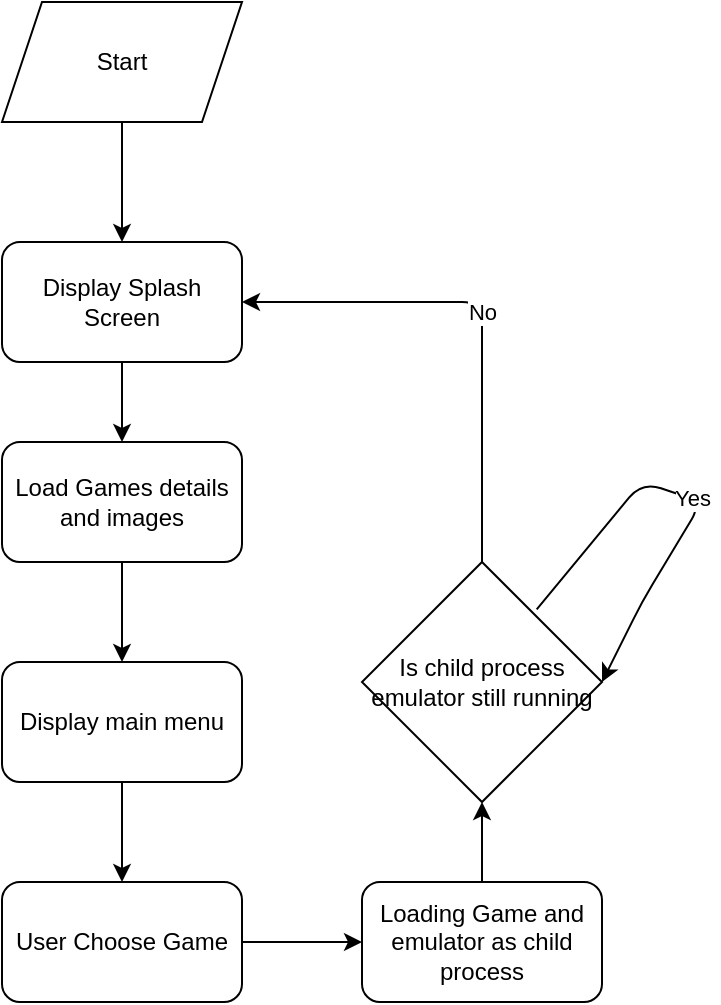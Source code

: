 <mxfile>
    <diagram id="paHqJezRxIjeYWf3rmzB" name="Page-1">
        <mxGraphModel dx="828" dy="607" grid="1" gridSize="10" guides="1" tooltips="1" connect="1" arrows="1" fold="1" page="1" pageScale="1" pageWidth="850" pageHeight="1100" math="0" shadow="0">
            <root>
                <mxCell id="0"/>
                <mxCell id="1" parent="0"/>
                <mxCell id="4" style="edgeStyle=none;html=1;exitX=0.5;exitY=1;exitDx=0;exitDy=0;entryX=0.5;entryY=0;entryDx=0;entryDy=0;" edge="1" parent="1" source="2" target="3">
                    <mxGeometry relative="1" as="geometry"/>
                </mxCell>
                <mxCell id="2" value="Start" style="shape=parallelogram;perimeter=parallelogramPerimeter;whiteSpace=wrap;html=1;fixedSize=1;" vertex="1" parent="1">
                    <mxGeometry x="70" y="20" width="120" height="60" as="geometry"/>
                </mxCell>
                <mxCell id="6" style="edgeStyle=none;html=1;entryX=0.5;entryY=0;entryDx=0;entryDy=0;" edge="1" parent="1" source="3" target="5">
                    <mxGeometry relative="1" as="geometry"/>
                </mxCell>
                <mxCell id="3" value="Display Splash Screen" style="rounded=1;whiteSpace=wrap;html=1;" vertex="1" parent="1">
                    <mxGeometry x="70" y="140" width="120" height="60" as="geometry"/>
                </mxCell>
                <mxCell id="8" style="edgeStyle=none;html=1;" edge="1" parent="1" source="5" target="7">
                    <mxGeometry relative="1" as="geometry"/>
                </mxCell>
                <mxCell id="5" value="Load Games details and images" style="rounded=1;whiteSpace=wrap;html=1;" vertex="1" parent="1">
                    <mxGeometry x="70" y="240" width="120" height="60" as="geometry"/>
                </mxCell>
                <mxCell id="10" style="edgeStyle=none;html=1;entryX=0.5;entryY=0;entryDx=0;entryDy=0;" edge="1" parent="1" source="7" target="9">
                    <mxGeometry relative="1" as="geometry"/>
                </mxCell>
                <mxCell id="7" value="Display main menu" style="rounded=1;whiteSpace=wrap;html=1;" vertex="1" parent="1">
                    <mxGeometry x="70" y="350" width="120" height="60" as="geometry"/>
                </mxCell>
                <mxCell id="12" style="edgeStyle=none;html=1;entryX=0;entryY=0.5;entryDx=0;entryDy=0;" edge="1" parent="1" source="9" target="11">
                    <mxGeometry relative="1" as="geometry"/>
                </mxCell>
                <mxCell id="9" value="User Choose Game" style="rounded=1;whiteSpace=wrap;html=1;" vertex="1" parent="1">
                    <mxGeometry x="70" y="460" width="120" height="60" as="geometry"/>
                </mxCell>
                <mxCell id="14" style="edgeStyle=none;html=1;entryX=0.5;entryY=1;entryDx=0;entryDy=0;" edge="1" parent="1" source="11" target="13">
                    <mxGeometry relative="1" as="geometry">
                        <mxPoint x="310" y="430" as="targetPoint"/>
                    </mxGeometry>
                </mxCell>
                <mxCell id="11" value="Loading Game and emulator as child process" style="rounded=1;whiteSpace=wrap;html=1;" vertex="1" parent="1">
                    <mxGeometry x="250" y="460" width="120" height="60" as="geometry"/>
                </mxCell>
                <mxCell id="15" style="edgeStyle=none;html=1;" edge="1" parent="1" source="13">
                    <mxGeometry relative="1" as="geometry">
                        <mxPoint x="310" y="420" as="targetPoint"/>
                    </mxGeometry>
                </mxCell>
                <mxCell id="16" value="No" style="edgeStyle=none;html=1;entryX=1;entryY=0.5;entryDx=0;entryDy=0;" edge="1" parent="1" source="13" target="3">
                    <mxGeometry relative="1" as="geometry">
                        <Array as="points">
                            <mxPoint x="310" y="170"/>
                        </Array>
                    </mxGeometry>
                </mxCell>
                <mxCell id="17" value="Yes" style="edgeStyle=none;html=1;entryX=1;entryY=0.5;entryDx=0;entryDy=0;exitX=0.728;exitY=0.197;exitDx=0;exitDy=0;exitPerimeter=0;" edge="1" parent="1" source="13" target="13">
                    <mxGeometry relative="1" as="geometry">
                        <mxPoint x="340" y="220" as="targetPoint"/>
                        <Array as="points">
                            <mxPoint x="390" y="260"/>
                            <mxPoint x="420" y="270"/>
                            <mxPoint x="390" y="320"/>
                        </Array>
                    </mxGeometry>
                </mxCell>
                <mxCell id="13" value="Is child process emulator still running" style="rhombus;whiteSpace=wrap;html=1;" vertex="1" parent="1">
                    <mxGeometry x="250" y="300" width="120" height="120" as="geometry"/>
                </mxCell>
            </root>
        </mxGraphModel>
    </diagram>
</mxfile>